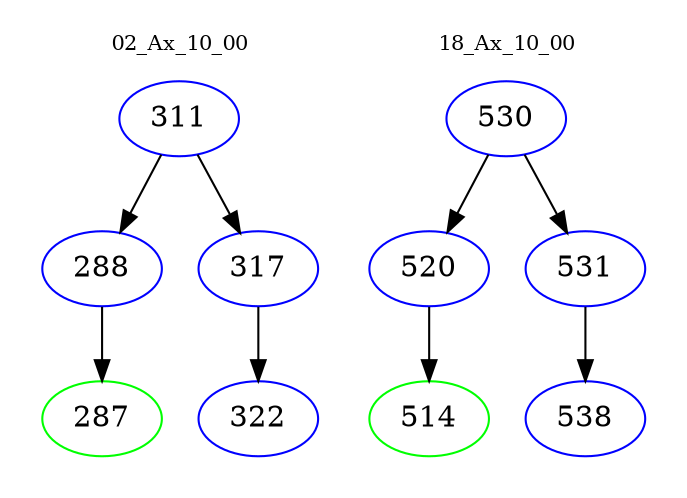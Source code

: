 digraph{
subgraph cluster_0 {
color = white
label = "02_Ax_10_00";
fontsize=10;
T0_311 [label="311", color="blue"]
T0_311 -> T0_288 [color="black"]
T0_288 [label="288", color="blue"]
T0_288 -> T0_287 [color="black"]
T0_287 [label="287", color="green"]
T0_311 -> T0_317 [color="black"]
T0_317 [label="317", color="blue"]
T0_317 -> T0_322 [color="black"]
T0_322 [label="322", color="blue"]
}
subgraph cluster_1 {
color = white
label = "18_Ax_10_00";
fontsize=10;
T1_530 [label="530", color="blue"]
T1_530 -> T1_520 [color="black"]
T1_520 [label="520", color="blue"]
T1_520 -> T1_514 [color="black"]
T1_514 [label="514", color="green"]
T1_530 -> T1_531 [color="black"]
T1_531 [label="531", color="blue"]
T1_531 -> T1_538 [color="black"]
T1_538 [label="538", color="blue"]
}
}
